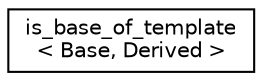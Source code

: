 digraph "Graphical Class Hierarchy"
{
 // LATEX_PDF_SIZE
  edge [fontname="Helvetica",fontsize="10",labelfontname="Helvetica",labelfontsize="10"];
  node [fontname="Helvetica",fontsize="10",shape=record];
  rankdir="LR";
  Node0 [label="is_base_of_template\l\< Base, Derived \>",height=0.2,width=0.4,color="black", fillcolor="white", style="filled",URL="$structis__base__of__template.html",tooltip=" "];
}
